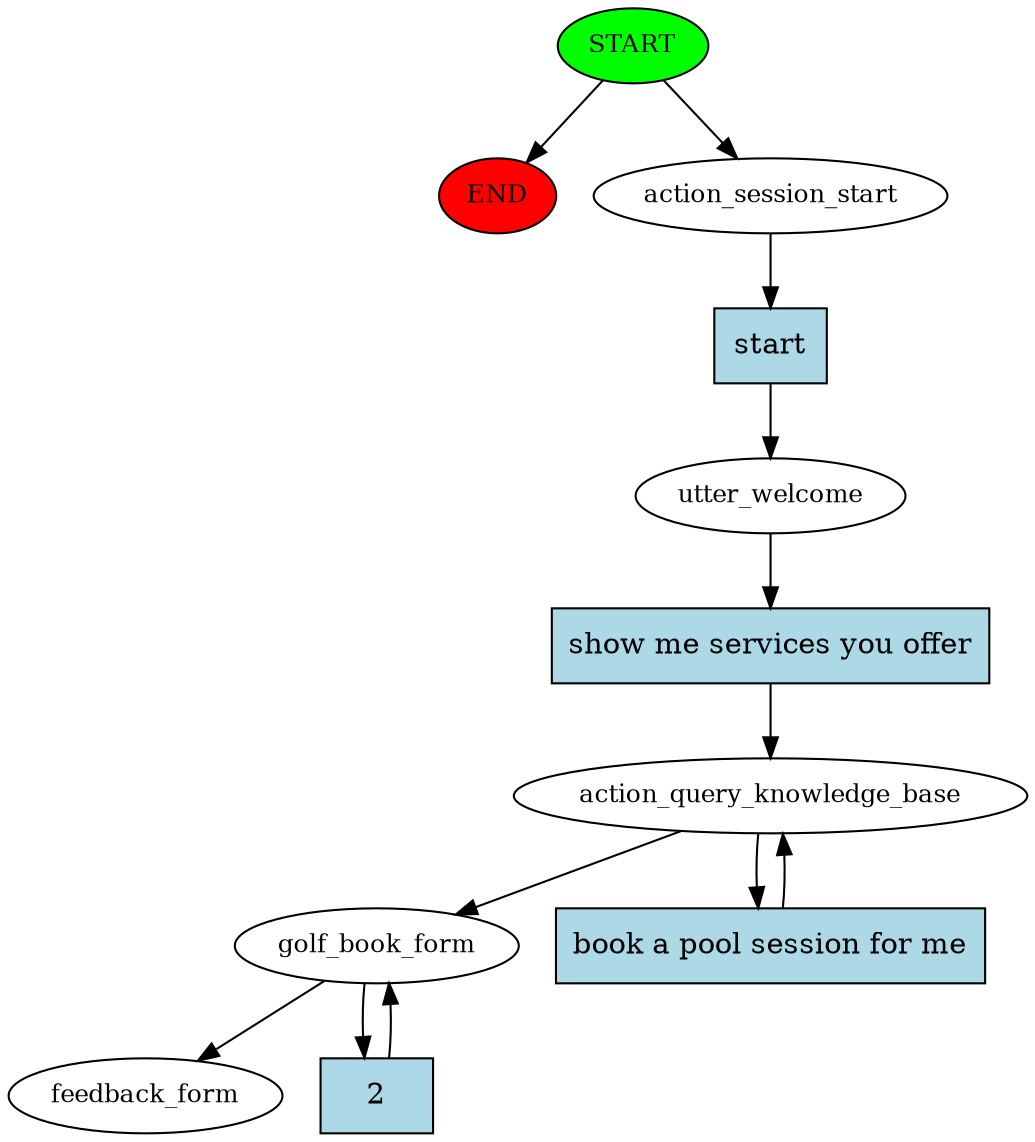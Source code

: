 digraph  {
0 [class="start active", fillcolor=green, fontsize=12, label=START, style=filled];
"-1" [class=end, fillcolor=red, fontsize=12, label=END, style=filled];
1 [class=active, fontsize=12, label=action_session_start];
2 [class=active, fontsize=12, label=utter_welcome];
3 [class=active, fontsize=12, label=action_query_knowledge_base];
6 [class=active, fontsize=12, label=golf_book_form];
10 [class="dashed active", fontsize=12, label=feedback_form];
11 [class="intent active", fillcolor=lightblue, label=start, shape=rect, style=filled];
12 [class="intent active", fillcolor=lightblue, label="show me services you offer", shape=rect, style=filled];
13 [class="intent active", fillcolor=lightblue, label="book a pool session for me", shape=rect, style=filled];
14 [class="intent active", fillcolor=lightblue, label=2, shape=rect, style=filled];
0 -> "-1"  [class="", key=NONE, label=""];
0 -> 1  [class=active, key=NONE, label=""];
1 -> 11  [class=active, key=0];
2 -> 12  [class=active, key=0];
3 -> 6  [class=active, key=NONE, label=""];
3 -> 13  [class=active, key=0];
6 -> 10  [class=active, key=NONE, label=""];
6 -> 14  [class=active, key=0];
11 -> 2  [class=active, key=0];
12 -> 3  [class=active, key=0];
13 -> 3  [class=active, key=0];
14 -> 6  [class=active, key=0];
}

